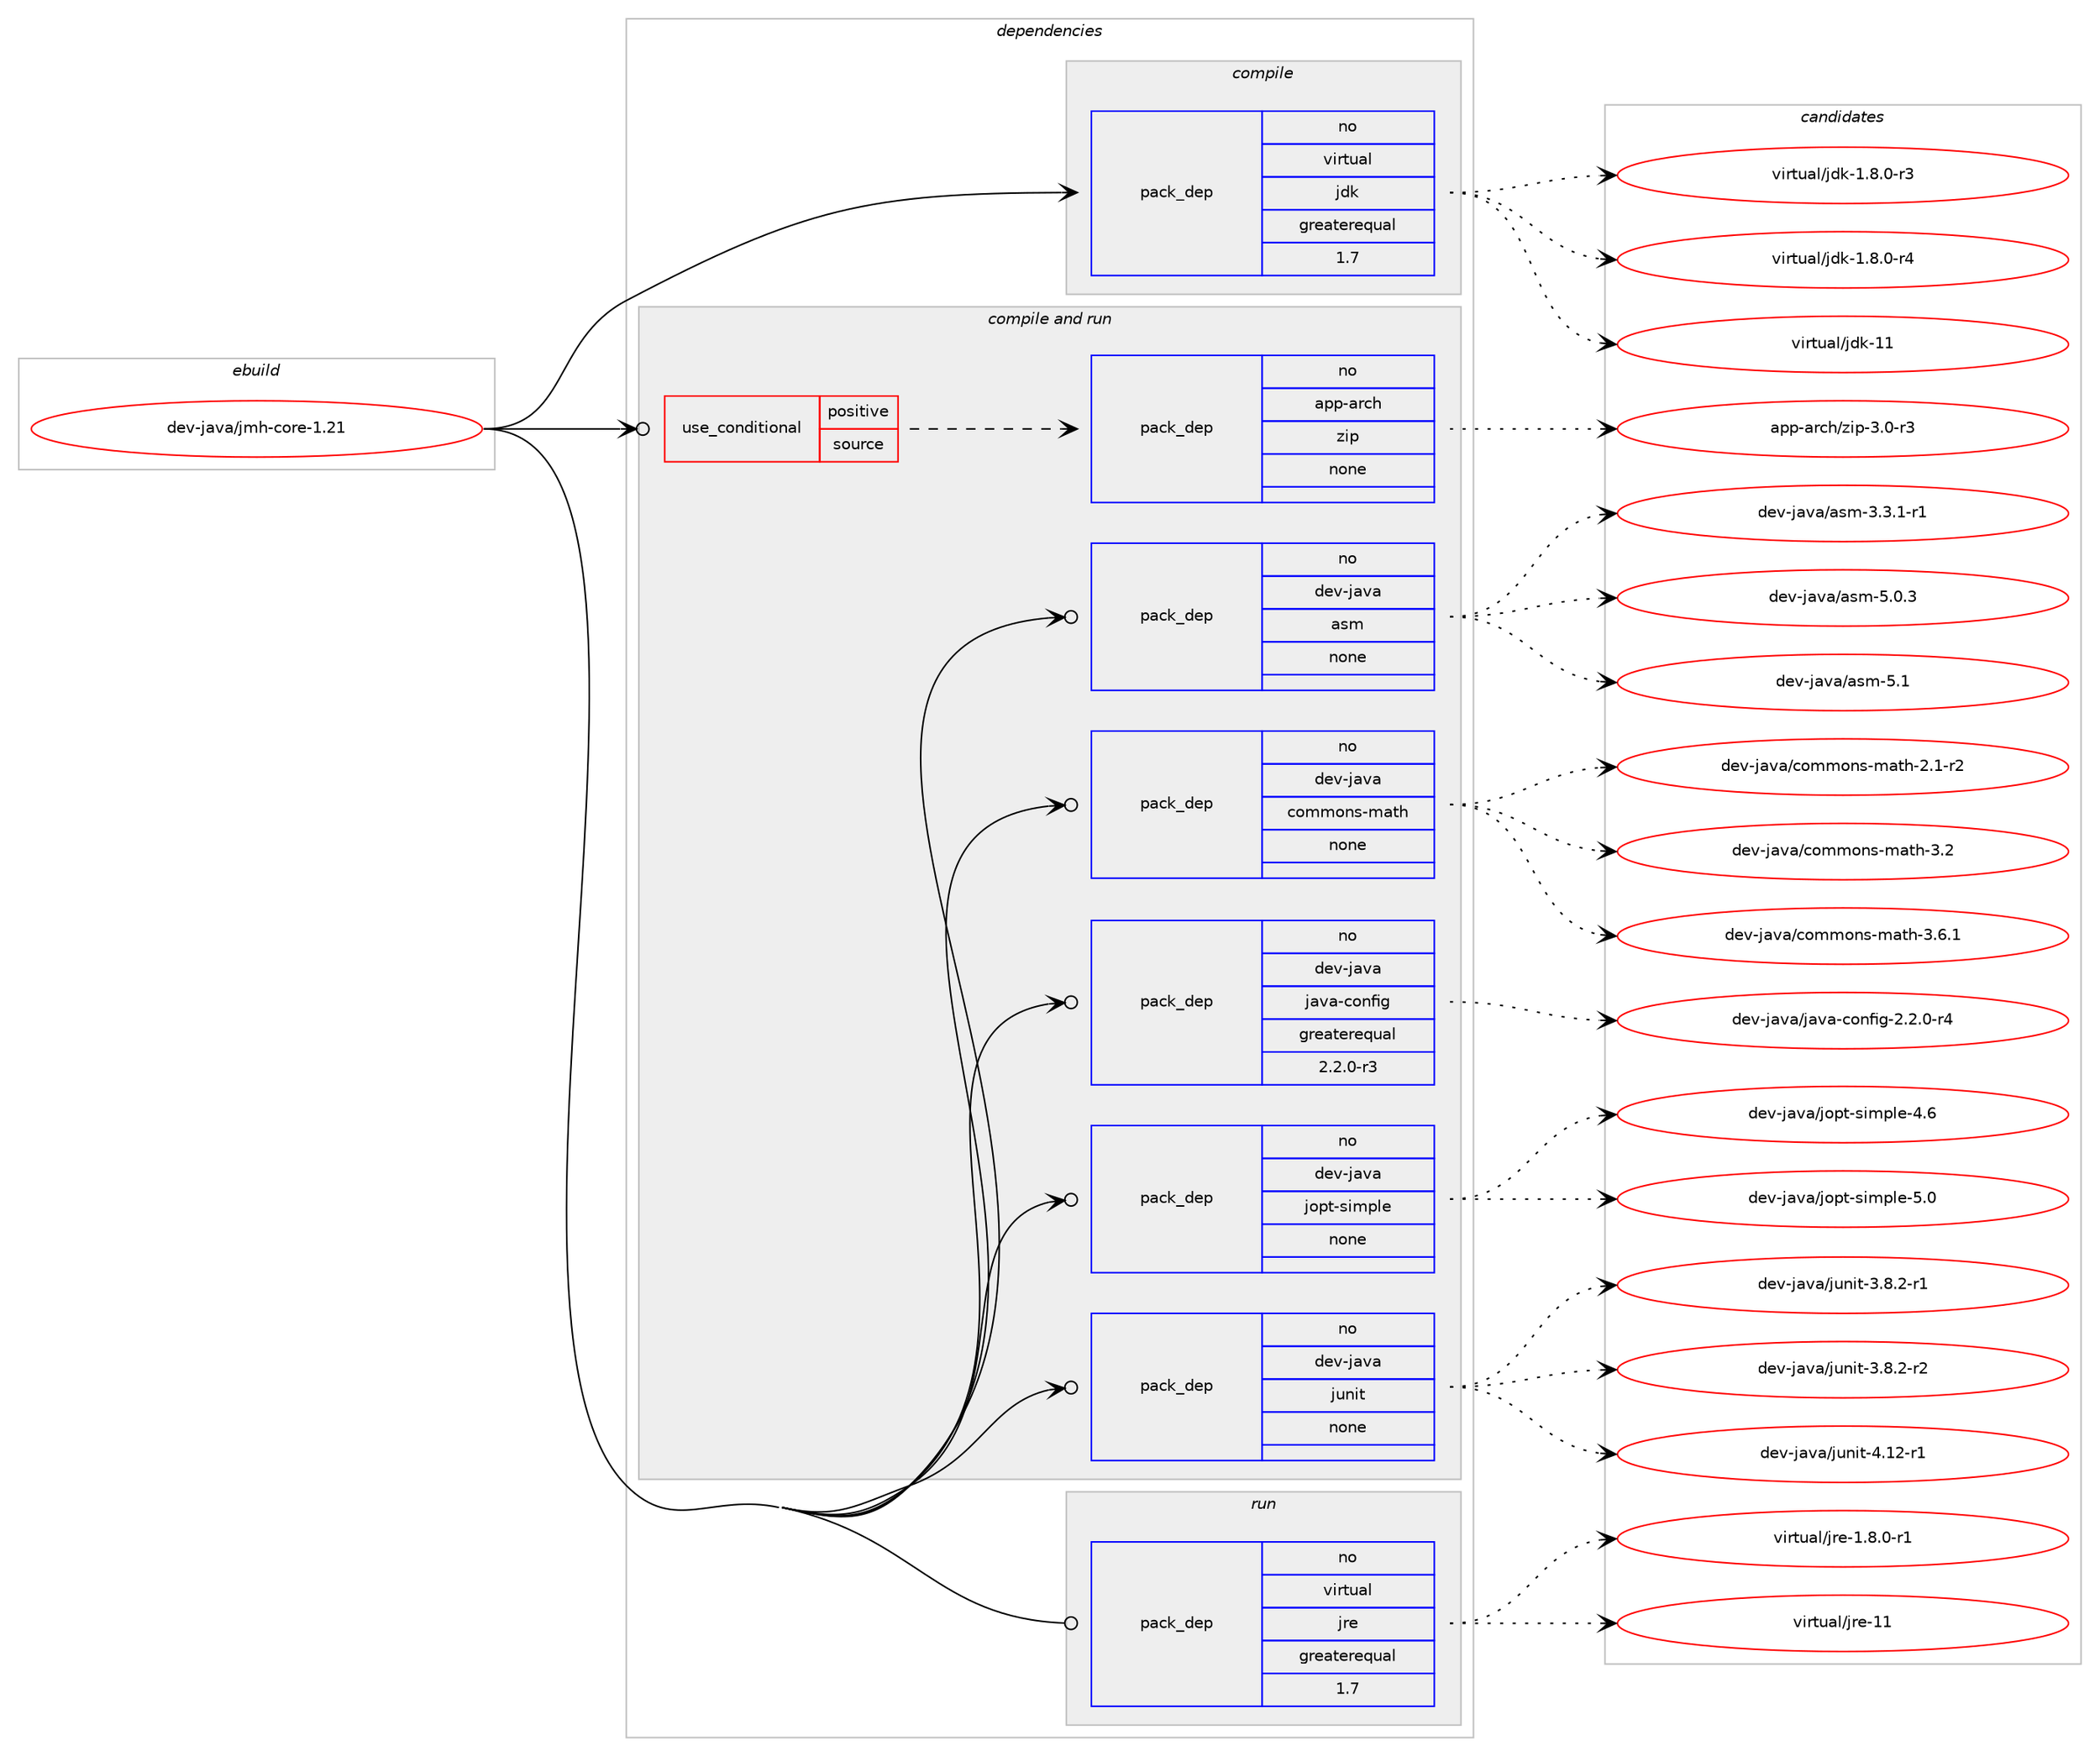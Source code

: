 digraph prolog {

# *************
# Graph options
# *************

newrank=true;
concentrate=true;
compound=true;
graph [rankdir=LR,fontname=Helvetica,fontsize=10,ranksep=1.5];#, ranksep=2.5, nodesep=0.2];
edge  [arrowhead=vee];
node  [fontname=Helvetica,fontsize=10];

# **********
# The ebuild
# **********

subgraph cluster_leftcol {
color=gray;
rank=same;
label=<<i>ebuild</i>>;
id [label="dev-java/jmh-core-1.21", color=red, width=4, href="../dev-java/jmh-core-1.21.svg"];
}

# ****************
# The dependencies
# ****************

subgraph cluster_midcol {
color=gray;
label=<<i>dependencies</i>>;
subgraph cluster_compile {
fillcolor="#eeeeee";
style=filled;
label=<<i>compile</i>>;
subgraph pack969017 {
dependency1354417 [label=<<TABLE BORDER="0" CELLBORDER="1" CELLSPACING="0" CELLPADDING="4" WIDTH="220"><TR><TD ROWSPAN="6" CELLPADDING="30">pack_dep</TD></TR><TR><TD WIDTH="110">no</TD></TR><TR><TD>virtual</TD></TR><TR><TD>jdk</TD></TR><TR><TD>greaterequal</TD></TR><TR><TD>1.7</TD></TR></TABLE>>, shape=none, color=blue];
}
id:e -> dependency1354417:w [weight=20,style="solid",arrowhead="vee"];
}
subgraph cluster_compileandrun {
fillcolor="#eeeeee";
style=filled;
label=<<i>compile and run</i>>;
subgraph cond362961 {
dependency1354418 [label=<<TABLE BORDER="0" CELLBORDER="1" CELLSPACING="0" CELLPADDING="4"><TR><TD ROWSPAN="3" CELLPADDING="10">use_conditional</TD></TR><TR><TD>positive</TD></TR><TR><TD>source</TD></TR></TABLE>>, shape=none, color=red];
subgraph pack969018 {
dependency1354419 [label=<<TABLE BORDER="0" CELLBORDER="1" CELLSPACING="0" CELLPADDING="4" WIDTH="220"><TR><TD ROWSPAN="6" CELLPADDING="30">pack_dep</TD></TR><TR><TD WIDTH="110">no</TD></TR><TR><TD>app-arch</TD></TR><TR><TD>zip</TD></TR><TR><TD>none</TD></TR><TR><TD></TD></TR></TABLE>>, shape=none, color=blue];
}
dependency1354418:e -> dependency1354419:w [weight=20,style="dashed",arrowhead="vee"];
}
id:e -> dependency1354418:w [weight=20,style="solid",arrowhead="odotvee"];
subgraph pack969019 {
dependency1354420 [label=<<TABLE BORDER="0" CELLBORDER="1" CELLSPACING="0" CELLPADDING="4" WIDTH="220"><TR><TD ROWSPAN="6" CELLPADDING="30">pack_dep</TD></TR><TR><TD WIDTH="110">no</TD></TR><TR><TD>dev-java</TD></TR><TR><TD>asm</TD></TR><TR><TD>none</TD></TR><TR><TD></TD></TR></TABLE>>, shape=none, color=blue];
}
id:e -> dependency1354420:w [weight=20,style="solid",arrowhead="odotvee"];
subgraph pack969020 {
dependency1354421 [label=<<TABLE BORDER="0" CELLBORDER="1" CELLSPACING="0" CELLPADDING="4" WIDTH="220"><TR><TD ROWSPAN="6" CELLPADDING="30">pack_dep</TD></TR><TR><TD WIDTH="110">no</TD></TR><TR><TD>dev-java</TD></TR><TR><TD>commons-math</TD></TR><TR><TD>none</TD></TR><TR><TD></TD></TR></TABLE>>, shape=none, color=blue];
}
id:e -> dependency1354421:w [weight=20,style="solid",arrowhead="odotvee"];
subgraph pack969021 {
dependency1354422 [label=<<TABLE BORDER="0" CELLBORDER="1" CELLSPACING="0" CELLPADDING="4" WIDTH="220"><TR><TD ROWSPAN="6" CELLPADDING="30">pack_dep</TD></TR><TR><TD WIDTH="110">no</TD></TR><TR><TD>dev-java</TD></TR><TR><TD>java-config</TD></TR><TR><TD>greaterequal</TD></TR><TR><TD>2.2.0-r3</TD></TR></TABLE>>, shape=none, color=blue];
}
id:e -> dependency1354422:w [weight=20,style="solid",arrowhead="odotvee"];
subgraph pack969022 {
dependency1354423 [label=<<TABLE BORDER="0" CELLBORDER="1" CELLSPACING="0" CELLPADDING="4" WIDTH="220"><TR><TD ROWSPAN="6" CELLPADDING="30">pack_dep</TD></TR><TR><TD WIDTH="110">no</TD></TR><TR><TD>dev-java</TD></TR><TR><TD>jopt-simple</TD></TR><TR><TD>none</TD></TR><TR><TD></TD></TR></TABLE>>, shape=none, color=blue];
}
id:e -> dependency1354423:w [weight=20,style="solid",arrowhead="odotvee"];
subgraph pack969023 {
dependency1354424 [label=<<TABLE BORDER="0" CELLBORDER="1" CELLSPACING="0" CELLPADDING="4" WIDTH="220"><TR><TD ROWSPAN="6" CELLPADDING="30">pack_dep</TD></TR><TR><TD WIDTH="110">no</TD></TR><TR><TD>dev-java</TD></TR><TR><TD>junit</TD></TR><TR><TD>none</TD></TR><TR><TD></TD></TR></TABLE>>, shape=none, color=blue];
}
id:e -> dependency1354424:w [weight=20,style="solid",arrowhead="odotvee"];
}
subgraph cluster_run {
fillcolor="#eeeeee";
style=filled;
label=<<i>run</i>>;
subgraph pack969024 {
dependency1354425 [label=<<TABLE BORDER="0" CELLBORDER="1" CELLSPACING="0" CELLPADDING="4" WIDTH="220"><TR><TD ROWSPAN="6" CELLPADDING="30">pack_dep</TD></TR><TR><TD WIDTH="110">no</TD></TR><TR><TD>virtual</TD></TR><TR><TD>jre</TD></TR><TR><TD>greaterequal</TD></TR><TR><TD>1.7</TD></TR></TABLE>>, shape=none, color=blue];
}
id:e -> dependency1354425:w [weight=20,style="solid",arrowhead="odot"];
}
}

# **************
# The candidates
# **************

subgraph cluster_choices {
rank=same;
color=gray;
label=<<i>candidates</i>>;

subgraph choice969017 {
color=black;
nodesep=1;
choice11810511411611797108471061001074549465646484511451 [label="virtual/jdk-1.8.0-r3", color=red, width=4,href="../virtual/jdk-1.8.0-r3.svg"];
choice11810511411611797108471061001074549465646484511452 [label="virtual/jdk-1.8.0-r4", color=red, width=4,href="../virtual/jdk-1.8.0-r4.svg"];
choice1181051141161179710847106100107454949 [label="virtual/jdk-11", color=red, width=4,href="../virtual/jdk-11.svg"];
dependency1354417:e -> choice11810511411611797108471061001074549465646484511451:w [style=dotted,weight="100"];
dependency1354417:e -> choice11810511411611797108471061001074549465646484511452:w [style=dotted,weight="100"];
dependency1354417:e -> choice1181051141161179710847106100107454949:w [style=dotted,weight="100"];
}
subgraph choice969018 {
color=black;
nodesep=1;
choice9711211245971149910447122105112455146484511451 [label="app-arch/zip-3.0-r3", color=red, width=4,href="../app-arch/zip-3.0-r3.svg"];
dependency1354419:e -> choice9711211245971149910447122105112455146484511451:w [style=dotted,weight="100"];
}
subgraph choice969019 {
color=black;
nodesep=1;
choice10010111845106971189747971151094551465146494511449 [label="dev-java/asm-3.3.1-r1", color=red, width=4,href="../dev-java/asm-3.3.1-r1.svg"];
choice1001011184510697118974797115109455346484651 [label="dev-java/asm-5.0.3", color=red, width=4,href="../dev-java/asm-5.0.3.svg"];
choice100101118451069711897479711510945534649 [label="dev-java/asm-5.1", color=red, width=4,href="../dev-java/asm-5.1.svg"];
dependency1354420:e -> choice10010111845106971189747971151094551465146494511449:w [style=dotted,weight="100"];
dependency1354420:e -> choice1001011184510697118974797115109455346484651:w [style=dotted,weight="100"];
dependency1354420:e -> choice100101118451069711897479711510945534649:w [style=dotted,weight="100"];
}
subgraph choice969020 {
color=black;
nodesep=1;
choice10010111845106971189747991111091091111101154510997116104455046494511450 [label="dev-java/commons-math-2.1-r2", color=red, width=4,href="../dev-java/commons-math-2.1-r2.svg"];
choice1001011184510697118974799111109109111110115451099711610445514650 [label="dev-java/commons-math-3.2", color=red, width=4,href="../dev-java/commons-math-3.2.svg"];
choice10010111845106971189747991111091091111101154510997116104455146544649 [label="dev-java/commons-math-3.6.1", color=red, width=4,href="../dev-java/commons-math-3.6.1.svg"];
dependency1354421:e -> choice10010111845106971189747991111091091111101154510997116104455046494511450:w [style=dotted,weight="100"];
dependency1354421:e -> choice1001011184510697118974799111109109111110115451099711610445514650:w [style=dotted,weight="100"];
dependency1354421:e -> choice10010111845106971189747991111091091111101154510997116104455146544649:w [style=dotted,weight="100"];
}
subgraph choice969021 {
color=black;
nodesep=1;
choice10010111845106971189747106971189745991111101021051034550465046484511452 [label="dev-java/java-config-2.2.0-r4", color=red, width=4,href="../dev-java/java-config-2.2.0-r4.svg"];
dependency1354422:e -> choice10010111845106971189747106971189745991111101021051034550465046484511452:w [style=dotted,weight="100"];
}
subgraph choice969022 {
color=black;
nodesep=1;
choice100101118451069711897471061111121164511510510911210810145524654 [label="dev-java/jopt-simple-4.6", color=red, width=4,href="../dev-java/jopt-simple-4.6.svg"];
choice100101118451069711897471061111121164511510510911210810145534648 [label="dev-java/jopt-simple-5.0", color=red, width=4,href="../dev-java/jopt-simple-5.0.svg"];
dependency1354423:e -> choice100101118451069711897471061111121164511510510911210810145524654:w [style=dotted,weight="100"];
dependency1354423:e -> choice100101118451069711897471061111121164511510510911210810145534648:w [style=dotted,weight="100"];
}
subgraph choice969023 {
color=black;
nodesep=1;
choice100101118451069711897471061171101051164551465646504511449 [label="dev-java/junit-3.8.2-r1", color=red, width=4,href="../dev-java/junit-3.8.2-r1.svg"];
choice100101118451069711897471061171101051164551465646504511450 [label="dev-java/junit-3.8.2-r2", color=red, width=4,href="../dev-java/junit-3.8.2-r2.svg"];
choice1001011184510697118974710611711010511645524649504511449 [label="dev-java/junit-4.12-r1", color=red, width=4,href="../dev-java/junit-4.12-r1.svg"];
dependency1354424:e -> choice100101118451069711897471061171101051164551465646504511449:w [style=dotted,weight="100"];
dependency1354424:e -> choice100101118451069711897471061171101051164551465646504511450:w [style=dotted,weight="100"];
dependency1354424:e -> choice1001011184510697118974710611711010511645524649504511449:w [style=dotted,weight="100"];
}
subgraph choice969024 {
color=black;
nodesep=1;
choice11810511411611797108471061141014549465646484511449 [label="virtual/jre-1.8.0-r1", color=red, width=4,href="../virtual/jre-1.8.0-r1.svg"];
choice1181051141161179710847106114101454949 [label="virtual/jre-11", color=red, width=4,href="../virtual/jre-11.svg"];
dependency1354425:e -> choice11810511411611797108471061141014549465646484511449:w [style=dotted,weight="100"];
dependency1354425:e -> choice1181051141161179710847106114101454949:w [style=dotted,weight="100"];
}
}

}
